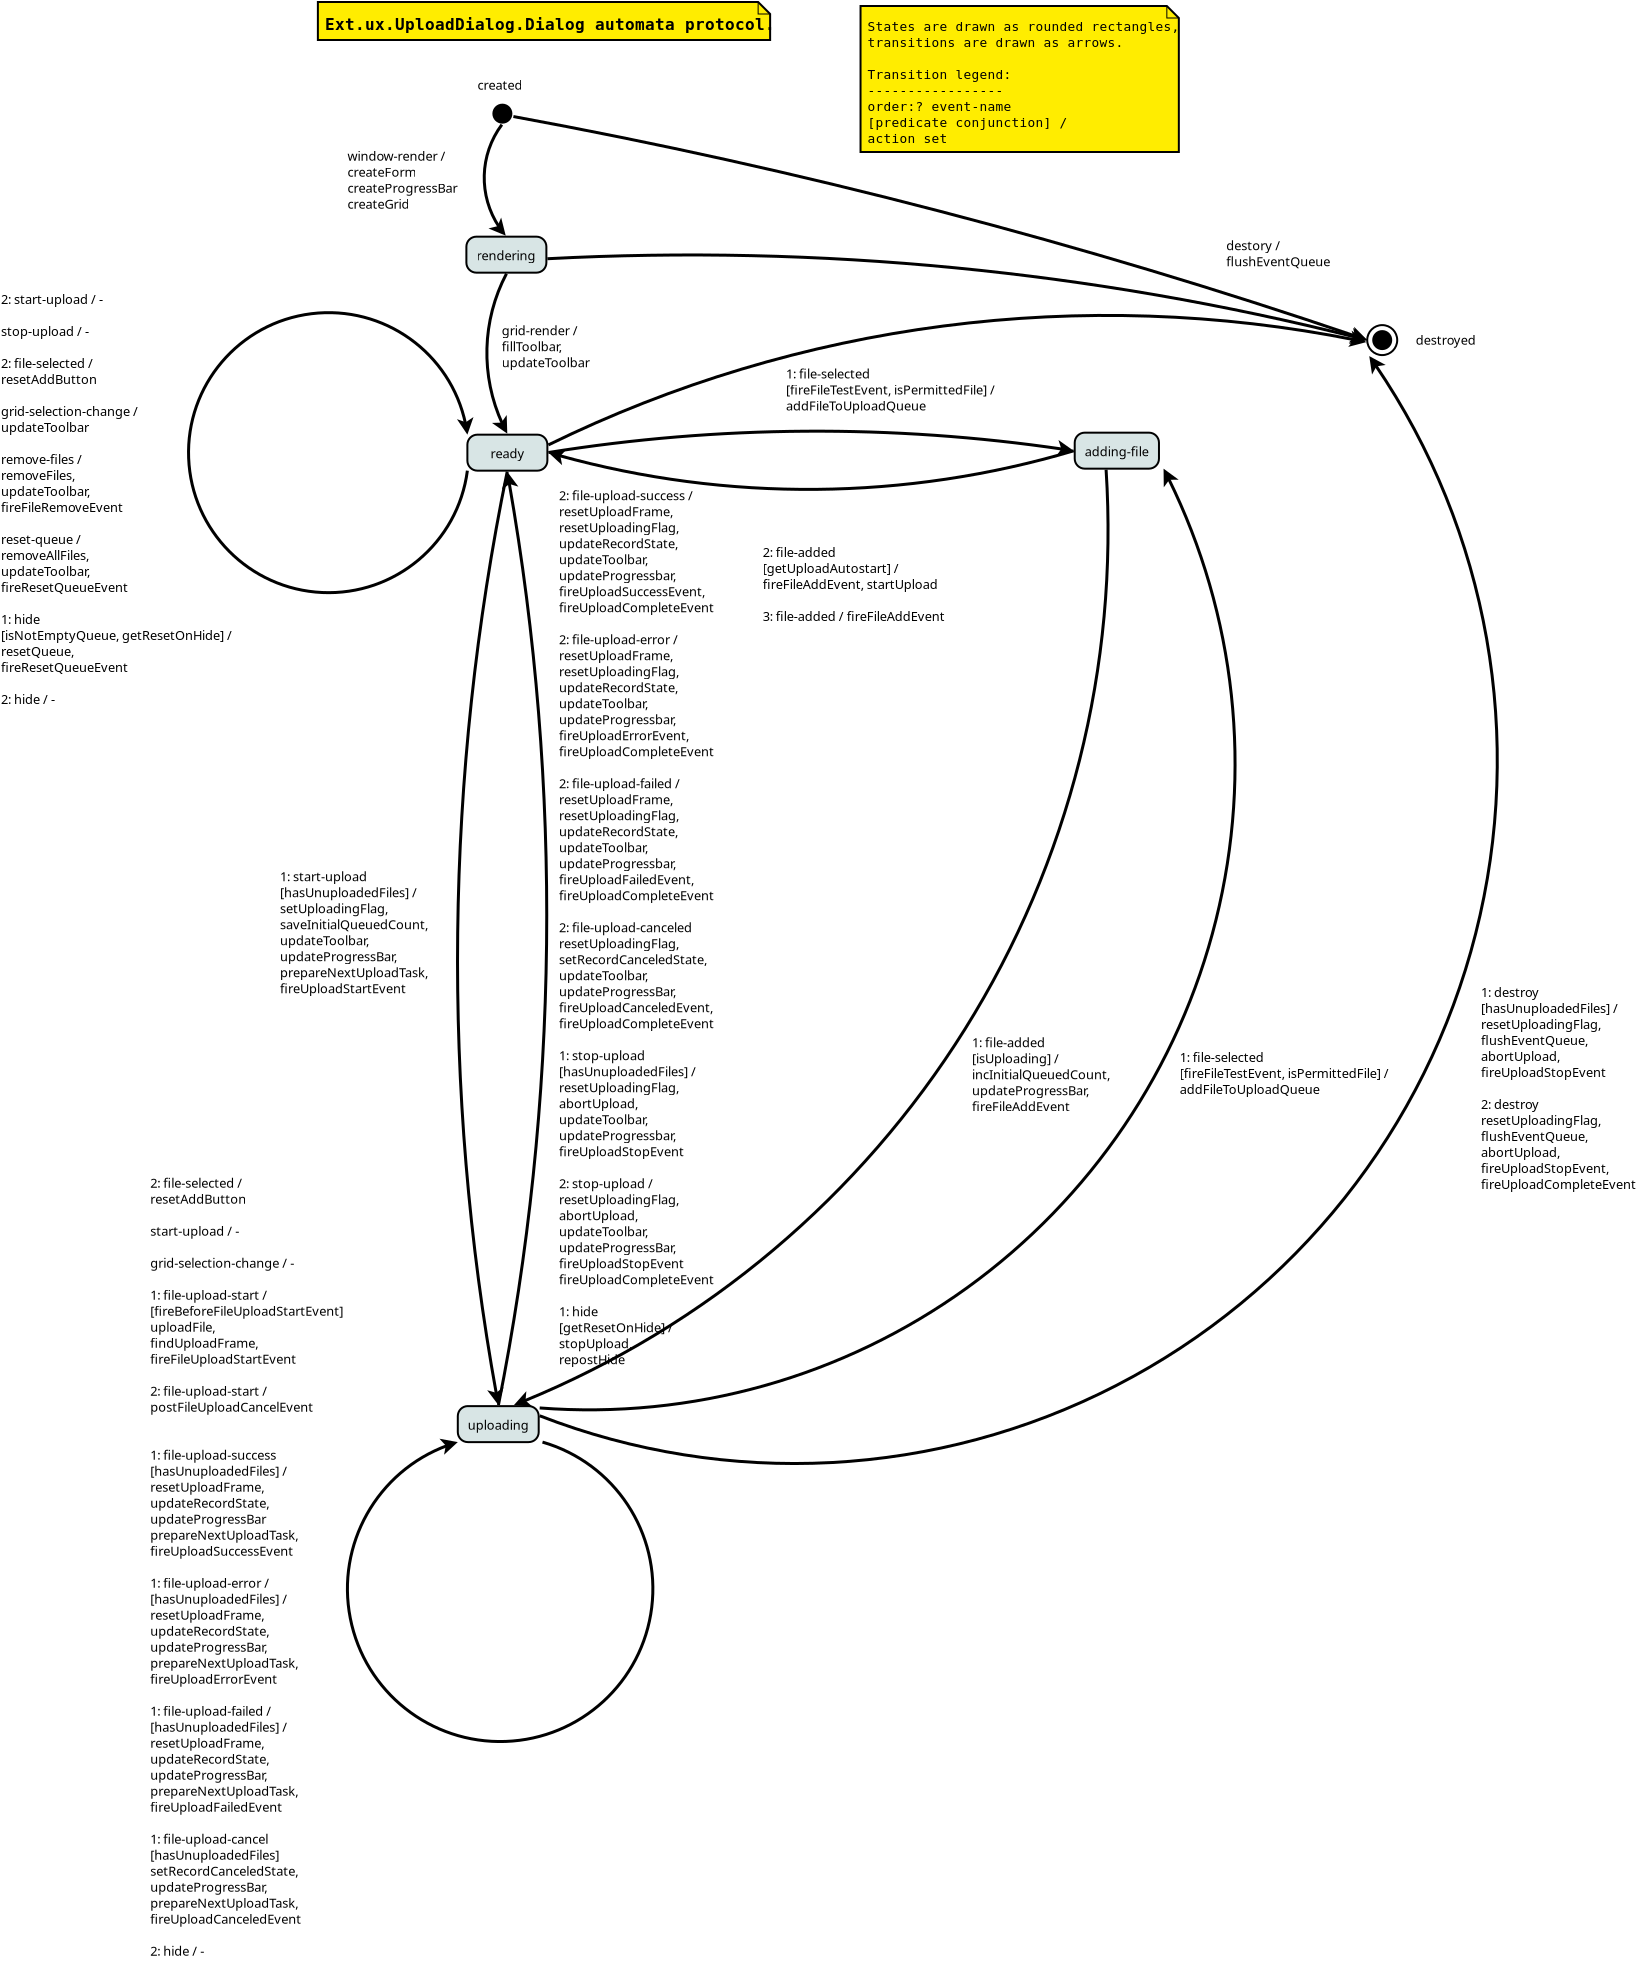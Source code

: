 <?xml version="1.0" encoding="UTF-8"?>
<dia:diagram xmlns:dia="http://www.lysator.liu.se/~alla/dia/">
  <dia:layer name="Фон" visible="true">
    <dia:object type="UML - State" version="0" id="O0">
      <dia:attribute name="obj_pos">
        <dia:point val="23.15,9.75"/>
      </dia:attribute>
      <dia:attribute name="obj_bb">
        <dia:rectangle val="23.15,9.75;27.305,11.55"/>
      </dia:attribute>
      <dia:attribute name="elem_corner">
        <dia:point val="23.15,9.75"/>
      </dia:attribute>
      <dia:attribute name="elem_width">
        <dia:real val="4.155"/>
      </dia:attribute>
      <dia:attribute name="elem_height">
        <dia:real val="1.8"/>
      </dia:attribute>
      <dia:attribute name="line_colour">
        <dia:color val="#000000"/>
      </dia:attribute>
      <dia:attribute name="fill_colour">
        <dia:color val="#d8e5e5"/>
      </dia:attribute>
      <dia:attribute name="text">
        <dia:composite type="text">
          <dia:attribute name="string">
            <dia:string>#rendering#</dia:string>
          </dia:attribute>
          <dia:attribute name="font">
            <dia:font family="sans" style="0" name="Helvetica"/>
          </dia:attribute>
          <dia:attribute name="height">
            <dia:real val="0.8"/>
          </dia:attribute>
          <dia:attribute name="pos">
            <dia:point val="25.227,10.928"/>
          </dia:attribute>
          <dia:attribute name="color">
            <dia:color val="#000000"/>
          </dia:attribute>
          <dia:attribute name="alignment">
            <dia:enum val="1"/>
          </dia:attribute>
        </dia:composite>
      </dia:attribute>
      <dia:attribute name="entry_action">
        <dia:string>##</dia:string>
      </dia:attribute>
      <dia:attribute name="do_action">
        <dia:string>##</dia:string>
      </dia:attribute>
      <dia:attribute name="exit_action">
        <dia:string>##</dia:string>
      </dia:attribute>
    </dia:object>
    <dia:object type="UML - State Term" version="0" id="O1">
      <dia:attribute name="obj_pos">
        <dia:point val="24.45,3.1"/>
      </dia:attribute>
      <dia:attribute name="obj_bb">
        <dia:rectangle val="24.45,3.1;25.45,4.1"/>
      </dia:attribute>
      <dia:attribute name="elem_corner">
        <dia:point val="24.45,3.1"/>
      </dia:attribute>
      <dia:attribute name="elem_width">
        <dia:real val="1"/>
      </dia:attribute>
      <dia:attribute name="elem_height">
        <dia:real val="1"/>
      </dia:attribute>
      <dia:attribute name="is_final">
        <dia:boolean val="false"/>
      </dia:attribute>
    </dia:object>
    <dia:object type="Standard - Text" version="1" id="O2">
      <dia:attribute name="obj_pos">
        <dia:point val="23.7,2.4"/>
      </dia:attribute>
      <dia:attribute name="obj_bb">
        <dia:rectangle val="23.7,1.722;26.192,2.68"/>
      </dia:attribute>
      <dia:attribute name="text">
        <dia:composite type="text">
          <dia:attribute name="string">
            <dia:string>#created#</dia:string>
          </dia:attribute>
          <dia:attribute name="font">
            <dia:font family="sans" style="0" name="Helvetica"/>
          </dia:attribute>
          <dia:attribute name="height">
            <dia:real val="0.8"/>
          </dia:attribute>
          <dia:attribute name="pos">
            <dia:point val="23.7,2.4"/>
          </dia:attribute>
          <dia:attribute name="color">
            <dia:color val="#000000"/>
          </dia:attribute>
          <dia:attribute name="alignment">
            <dia:enum val="0"/>
          </dia:attribute>
        </dia:composite>
      </dia:attribute>
      <dia:attribute name="valign">
        <dia:enum val="3"/>
      </dia:attribute>
    </dia:object>
    <dia:object type="Standard - Arc" version="0" id="O3">
      <dia:attribute name="obj_pos">
        <dia:point val="24.95,3.6"/>
      </dia:attribute>
      <dia:attribute name="obj_bb">
        <dia:rectangle val="24.009,3.522;25.73,10.745"/>
      </dia:attribute>
      <dia:attribute name="conn_endpoints">
        <dia:point val="24.95,3.6"/>
        <dia:point val="25.227,10.65"/>
      </dia:attribute>
      <dia:attribute name="curve_distance">
        <dia:real val="1.0"/>
      </dia:attribute>
      <dia:attribute name="line_width">
        <dia:real val="0.15"/>
      </dia:attribute>
      <dia:attribute name="end_arrow">
        <dia:enum val="22"/>
      </dia:attribute>
      <dia:attribute name="end_arrow_length">
        <dia:real val="0.5"/>
      </dia:attribute>
      <dia:attribute name="end_arrow_width">
        <dia:real val="0.5"/>
      </dia:attribute>
      <dia:connections>
        <dia:connection handle="0" to="O1" connection="8"/>
        <dia:connection handle="1" to="O0" connection="8"/>
      </dia:connections>
    </dia:object>
    <dia:object type="Standard - Text" version="1" id="O4">
      <dia:attribute name="obj_pos">
        <dia:point val="17.2,5.95"/>
      </dia:attribute>
      <dia:attribute name="obj_bb">
        <dia:rectangle val="17.2,5.272;23.433,8.63"/>
      </dia:attribute>
      <dia:attribute name="text">
        <dia:composite type="text">
          <dia:attribute name="string">
            <dia:string>#window-render /
createForm
createProgressBar
createGrid#</dia:string>
          </dia:attribute>
          <dia:attribute name="font">
            <dia:font family="sans" style="0" name="Helvetica"/>
          </dia:attribute>
          <dia:attribute name="height">
            <dia:real val="0.8"/>
          </dia:attribute>
          <dia:attribute name="pos">
            <dia:point val="17.2,5.95"/>
          </dia:attribute>
          <dia:attribute name="color">
            <dia:color val="#000000"/>
          </dia:attribute>
          <dia:attribute name="alignment">
            <dia:enum val="0"/>
          </dia:attribute>
        </dia:composite>
      </dia:attribute>
      <dia:attribute name="valign">
        <dia:enum val="3"/>
      </dia:attribute>
    </dia:object>
    <dia:object type="UML - State" version="0" id="O5">
      <dia:attribute name="obj_pos">
        <dia:point val="23.2,19.65"/>
      </dia:attribute>
      <dia:attribute name="obj_bb">
        <dia:rectangle val="23.2,19.65;27.2,21.45"/>
      </dia:attribute>
      <dia:attribute name="elem_corner">
        <dia:point val="23.2,19.65"/>
      </dia:attribute>
      <dia:attribute name="elem_width">
        <dia:real val="4"/>
      </dia:attribute>
      <dia:attribute name="elem_height">
        <dia:real val="1.8"/>
      </dia:attribute>
      <dia:attribute name="line_colour">
        <dia:color val="#000000"/>
      </dia:attribute>
      <dia:attribute name="fill_colour">
        <dia:color val="#d8e5e5"/>
      </dia:attribute>
      <dia:attribute name="text">
        <dia:composite type="text">
          <dia:attribute name="string">
            <dia:string>#ready#</dia:string>
          </dia:attribute>
          <dia:attribute name="font">
            <dia:font family="sans" style="0" name="Helvetica"/>
          </dia:attribute>
          <dia:attribute name="height">
            <dia:real val="0.8"/>
          </dia:attribute>
          <dia:attribute name="pos">
            <dia:point val="25.2,20.828"/>
          </dia:attribute>
          <dia:attribute name="color">
            <dia:color val="#000000"/>
          </dia:attribute>
          <dia:attribute name="alignment">
            <dia:enum val="1"/>
          </dia:attribute>
        </dia:composite>
      </dia:attribute>
      <dia:attribute name="entry_action">
        <dia:string>##</dia:string>
      </dia:attribute>
      <dia:attribute name="do_action">
        <dia:string>##</dia:string>
      </dia:attribute>
      <dia:attribute name="exit_action">
        <dia:string>##</dia:string>
      </dia:attribute>
    </dia:object>
    <dia:object type="Standard - Arc" version="0" id="O6">
      <dia:attribute name="obj_pos">
        <dia:point val="25.227,10.65"/>
      </dia:attribute>
      <dia:attribute name="obj_bb">
        <dia:rectangle val="24.139,10.575;25.7,20.626"/>
      </dia:attribute>
      <dia:attribute name="conn_endpoints">
        <dia:point val="25.227,10.65"/>
        <dia:point val="25.2,20.55"/>
      </dia:attribute>
      <dia:attribute name="curve_distance">
        <dia:real val="1"/>
      </dia:attribute>
      <dia:attribute name="line_width">
        <dia:real val="0.15"/>
      </dia:attribute>
      <dia:attribute name="end_arrow">
        <dia:enum val="22"/>
      </dia:attribute>
      <dia:attribute name="end_arrow_length">
        <dia:real val="0.5"/>
      </dia:attribute>
      <dia:attribute name="end_arrow_width">
        <dia:real val="0.5"/>
      </dia:attribute>
      <dia:connections>
        <dia:connection handle="0" to="O0" connection="8"/>
        <dia:connection handle="1" to="O5" connection="8"/>
      </dia:connections>
    </dia:object>
    <dia:object type="Standard - Text" version="1" id="O7">
      <dia:attribute name="obj_pos">
        <dia:point val="24.917,14.683"/>
      </dia:attribute>
      <dia:attribute name="obj_bb">
        <dia:rectangle val="24.917,14.006;29.732,16.563"/>
      </dia:attribute>
      <dia:attribute name="text">
        <dia:composite type="text">
          <dia:attribute name="string">
            <dia:string>#grid-render /
fillToolbar,
updateToolbar#</dia:string>
          </dia:attribute>
          <dia:attribute name="font">
            <dia:font family="sans" style="0" name="Helvetica"/>
          </dia:attribute>
          <dia:attribute name="height">
            <dia:real val="0.8"/>
          </dia:attribute>
          <dia:attribute name="pos">
            <dia:point val="24.917,14.683"/>
          </dia:attribute>
          <dia:attribute name="color">
            <dia:color val="#000000"/>
          </dia:attribute>
          <dia:attribute name="alignment">
            <dia:enum val="0"/>
          </dia:attribute>
        </dia:composite>
      </dia:attribute>
      <dia:attribute name="valign">
        <dia:enum val="3"/>
      </dia:attribute>
    </dia:object>
    <dia:object type="Standard - Text" version="1" id="O8">
      <dia:attribute name="obj_pos">
        <dia:point val="39.137,16.843"/>
      </dia:attribute>
      <dia:attribute name="obj_bb">
        <dia:rectangle val="39.137,16.166;50.924,18.723"/>
      </dia:attribute>
      <dia:attribute name="text">
        <dia:composite type="text">
          <dia:attribute name="string">
            <dia:string>#1: file-selected
[fireFileTestEvent, isPermittedFile] /
addFileToUploadQueue#</dia:string>
          </dia:attribute>
          <dia:attribute name="font">
            <dia:font family="sans" style="0" name="Helvetica"/>
          </dia:attribute>
          <dia:attribute name="height">
            <dia:real val="0.8"/>
          </dia:attribute>
          <dia:attribute name="pos">
            <dia:point val="39.137,16.843"/>
          </dia:attribute>
          <dia:attribute name="color">
            <dia:color val="#000000"/>
          </dia:attribute>
          <dia:attribute name="alignment">
            <dia:enum val="0"/>
          </dia:attribute>
        </dia:composite>
      </dia:attribute>
      <dia:attribute name="valign">
        <dia:enum val="3"/>
      </dia:attribute>
    </dia:object>
    <dia:object type="UML - State" version="0" id="O9">
      <dia:attribute name="obj_pos">
        <dia:point val="53.567,19.55"/>
      </dia:attribute>
      <dia:attribute name="obj_bb">
        <dia:rectangle val="53.567,19.55;58.009,21.35"/>
      </dia:attribute>
      <dia:attribute name="elem_corner">
        <dia:point val="53.567,19.55"/>
      </dia:attribute>
      <dia:attribute name="elem_width">
        <dia:real val="4.442"/>
      </dia:attribute>
      <dia:attribute name="elem_height">
        <dia:real val="1.8"/>
      </dia:attribute>
      <dia:attribute name="line_colour">
        <dia:color val="#000000"/>
      </dia:attribute>
      <dia:attribute name="fill_colour">
        <dia:color val="#d8e5e5"/>
      </dia:attribute>
      <dia:attribute name="text">
        <dia:composite type="text">
          <dia:attribute name="string">
            <dia:string>#adding-file#</dia:string>
          </dia:attribute>
          <dia:attribute name="font">
            <dia:font family="sans" style="0" name="Helvetica"/>
          </dia:attribute>
          <dia:attribute name="height">
            <dia:real val="0.8"/>
          </dia:attribute>
          <dia:attribute name="pos">
            <dia:point val="55.788,20.727"/>
          </dia:attribute>
          <dia:attribute name="color">
            <dia:color val="#000000"/>
          </dia:attribute>
          <dia:attribute name="alignment">
            <dia:enum val="1"/>
          </dia:attribute>
        </dia:composite>
      </dia:attribute>
      <dia:attribute name="entry_action">
        <dia:string>##</dia:string>
      </dia:attribute>
      <dia:attribute name="do_action">
        <dia:string>##</dia:string>
      </dia:attribute>
      <dia:attribute name="exit_action">
        <dia:string>##</dia:string>
      </dia:attribute>
    </dia:object>
    <dia:object type="Standard - Arc" version="0" id="O10">
      <dia:attribute name="obj_pos">
        <dia:point val="25.2,20.55"/>
      </dia:attribute>
      <dia:attribute name="obj_bb">
        <dia:rectangle val="25.125,19.4;55.865,20.95"/>
      </dia:attribute>
      <dia:attribute name="conn_endpoints">
        <dia:point val="25.2,20.55"/>
        <dia:point val="55.788,20.45"/>
      </dia:attribute>
      <dia:attribute name="curve_distance">
        <dia:real val="-1.024"/>
      </dia:attribute>
      <dia:attribute name="line_width">
        <dia:real val="0.15"/>
      </dia:attribute>
      <dia:attribute name="end_arrow">
        <dia:enum val="22"/>
      </dia:attribute>
      <dia:attribute name="end_arrow_length">
        <dia:real val="0.5"/>
      </dia:attribute>
      <dia:attribute name="end_arrow_width">
        <dia:real val="0.5"/>
      </dia:attribute>
      <dia:connections>
        <dia:connection handle="0" to="O5" connection="8"/>
        <dia:connection handle="1" to="O9" connection="8"/>
      </dia:connections>
    </dia:object>
    <dia:object type="Standard - Arc" version="0" id="O11">
      <dia:attribute name="obj_pos">
        <dia:point val="55.788,20.45"/>
      </dia:attribute>
      <dia:attribute name="obj_bb">
        <dia:rectangle val="25.123,20.05;55.863,22.462"/>
      </dia:attribute>
      <dia:attribute name="conn_endpoints">
        <dia:point val="55.788,20.45"/>
        <dia:point val="25.2,20.55"/>
      </dia:attribute>
      <dia:attribute name="curve_distance">
        <dia:real val="-1.887"/>
      </dia:attribute>
      <dia:attribute name="line_width">
        <dia:real val="0.15"/>
      </dia:attribute>
      <dia:attribute name="end_arrow">
        <dia:enum val="22"/>
      </dia:attribute>
      <dia:attribute name="end_arrow_length">
        <dia:real val="0.5"/>
      </dia:attribute>
      <dia:attribute name="end_arrow_width">
        <dia:real val="0.5"/>
      </dia:attribute>
      <dia:connections>
        <dia:connection handle="0" to="O9" connection="8"/>
        <dia:connection handle="1" to="O5" connection="8"/>
      </dia:connections>
    </dia:object>
    <dia:object type="Standard - Text" version="1" id="O12">
      <dia:attribute name="obj_pos">
        <dia:point val="37.968,25.764"/>
      </dia:attribute>
      <dia:attribute name="obj_bb">
        <dia:rectangle val="37.968,25.142;48.175,29.348"/>
      </dia:attribute>
      <dia:attribute name="text">
        <dia:composite type="text">
          <dia:attribute name="string">
            <dia:string>#2: file-added
[getUploadAutostart] / 
fireFileAddEvent, startUpload

3: file-added / fireFileAddEvent#</dia:string>
          </dia:attribute>
          <dia:attribute name="font">
            <dia:font family="sans" style="0" name="Helvetica"/>
          </dia:attribute>
          <dia:attribute name="height">
            <dia:real val="0.8"/>
          </dia:attribute>
          <dia:attribute name="pos">
            <dia:point val="37.968,25.764"/>
          </dia:attribute>
          <dia:attribute name="color">
            <dia:color val="#000000"/>
          </dia:attribute>
          <dia:attribute name="alignment">
            <dia:enum val="0"/>
          </dia:attribute>
        </dia:composite>
      </dia:attribute>
      <dia:attribute name="valign">
        <dia:enum val="3"/>
      </dia:attribute>
    </dia:object>
    <dia:object type="UML - State" version="0" id="O13">
      <dia:attribute name="obj_pos">
        <dia:point val="22.721,68.222"/>
      </dia:attribute>
      <dia:attribute name="obj_bb">
        <dia:rectangle val="22.721,68.222;26.956,70.022"/>
      </dia:attribute>
      <dia:attribute name="elem_corner">
        <dia:point val="22.721,68.222"/>
      </dia:attribute>
      <dia:attribute name="elem_width">
        <dia:real val="4.235"/>
      </dia:attribute>
      <dia:attribute name="elem_height">
        <dia:real val="1.8"/>
      </dia:attribute>
      <dia:attribute name="line_colour">
        <dia:color val="#000000"/>
      </dia:attribute>
      <dia:attribute name="fill_colour">
        <dia:color val="#d8e5e5"/>
      </dia:attribute>
      <dia:attribute name="text">
        <dia:composite type="text">
          <dia:attribute name="string">
            <dia:string>#uploading#</dia:string>
          </dia:attribute>
          <dia:attribute name="font">
            <dia:font family="sans" style="0" name="Helvetica"/>
          </dia:attribute>
          <dia:attribute name="height">
            <dia:real val="0.8"/>
          </dia:attribute>
          <dia:attribute name="pos">
            <dia:point val="24.839,69.399"/>
          </dia:attribute>
          <dia:attribute name="color">
            <dia:color val="#000000"/>
          </dia:attribute>
          <dia:attribute name="alignment">
            <dia:enum val="1"/>
          </dia:attribute>
        </dia:composite>
      </dia:attribute>
      <dia:attribute name="entry_action">
        <dia:string>##</dia:string>
      </dia:attribute>
      <dia:attribute name="do_action">
        <dia:string>##</dia:string>
      </dia:attribute>
      <dia:attribute name="exit_action">
        <dia:string>##</dia:string>
      </dia:attribute>
    </dia:object>
    <dia:object type="Standard - Arc" version="0" id="O14">
      <dia:attribute name="obj_pos">
        <dia:point val="55.788,20.45"/>
      </dia:attribute>
      <dia:attribute name="obj_bb">
        <dia:rectangle val="24.377,20.346;55.914,69.453"/>
      </dia:attribute>
      <dia:attribute name="conn_endpoints">
        <dia:point val="55.788,20.45"/>
        <dia:point val="24.839,69.121"/>
      </dia:attribute>
      <dia:attribute name="curve_distance">
        <dia:real val="-9.104"/>
      </dia:attribute>
      <dia:attribute name="line_width">
        <dia:real val="0.15"/>
      </dia:attribute>
      <dia:attribute name="end_arrow">
        <dia:enum val="22"/>
      </dia:attribute>
      <dia:attribute name="end_arrow_length">
        <dia:real val="0.5"/>
      </dia:attribute>
      <dia:attribute name="end_arrow_width">
        <dia:real val="0.5"/>
      </dia:attribute>
      <dia:connections>
        <dia:connection handle="0" to="O9" connection="8"/>
        <dia:connection handle="1" to="O13" connection="8"/>
      </dia:connections>
    </dia:object>
    <dia:object type="Standard - Text" version="1" id="O15">
      <dia:attribute name="obj_pos">
        <dia:point val="48.432,50.285"/>
      </dia:attribute>
      <dia:attribute name="obj_bb">
        <dia:rectangle val="48.432,49.607;55.984,53.764"/>
      </dia:attribute>
      <dia:attribute name="text">
        <dia:composite type="text">
          <dia:attribute name="string">
            <dia:string>#1: file-added
[isUploading] / 
incInitialQueuedCount,
updateProgressBar,
fireFileAddEvent#</dia:string>
          </dia:attribute>
          <dia:attribute name="font">
            <dia:font family="sans" style="0" name="Helvetica"/>
          </dia:attribute>
          <dia:attribute name="height">
            <dia:real val="0.8"/>
          </dia:attribute>
          <dia:attribute name="pos">
            <dia:point val="48.432,50.285"/>
          </dia:attribute>
          <dia:attribute name="color">
            <dia:color val="#000000"/>
          </dia:attribute>
          <dia:attribute name="alignment">
            <dia:enum val="0"/>
          </dia:attribute>
        </dia:composite>
      </dia:attribute>
      <dia:attribute name="valign">
        <dia:enum val="3"/>
      </dia:attribute>
    </dia:object>
    <dia:object type="Standard - Arc" version="0" id="O16">
      <dia:attribute name="obj_pos">
        <dia:point val="25.2,20.55"/>
      </dia:attribute>
      <dia:attribute name="obj_bb">
        <dia:rectangle val="22.682,20.474;25.34,69.2"/>
      </dia:attribute>
      <dia:attribute name="conn_endpoints">
        <dia:point val="25.2,20.55"/>
        <dia:point val="24.839,69.121"/>
      </dia:attribute>
      <dia:attribute name="curve_distance">
        <dia:real val="2.259"/>
      </dia:attribute>
      <dia:attribute name="line_width">
        <dia:real val="0.15"/>
      </dia:attribute>
      <dia:attribute name="end_arrow">
        <dia:enum val="22"/>
      </dia:attribute>
      <dia:attribute name="end_arrow_length">
        <dia:real val="0.5"/>
      </dia:attribute>
      <dia:attribute name="end_arrow_width">
        <dia:real val="0.5"/>
      </dia:attribute>
      <dia:connections>
        <dia:connection handle="0" to="O5" connection="8"/>
        <dia:connection handle="1" to="O13" connection="8"/>
      </dia:connections>
    </dia:object>
    <dia:object type="Standard - Text" version="1" id="O17">
      <dia:attribute name="obj_pos">
        <dia:point val="13.833,41.974"/>
      </dia:attribute>
      <dia:attribute name="obj_bb">
        <dia:rectangle val="13.833,41.297;22.141,47.854"/>
      </dia:attribute>
      <dia:attribute name="text">
        <dia:composite type="text">
          <dia:attribute name="string">
            <dia:string>#1: start-upload 
[hasUnuploadedFiles] /
setUploadingFlag,
saveInitialQueuedCount,
updateToolbar,
updateProgressBar,
prepareNextUploadTask,
fireUploadStartEvent#</dia:string>
          </dia:attribute>
          <dia:attribute name="font">
            <dia:font family="sans" style="0" name="Helvetica"/>
          </dia:attribute>
          <dia:attribute name="height">
            <dia:real val="0.8"/>
          </dia:attribute>
          <dia:attribute name="pos">
            <dia:point val="13.833,41.974"/>
          </dia:attribute>
          <dia:attribute name="color">
            <dia:color val="#000000"/>
          </dia:attribute>
          <dia:attribute name="alignment">
            <dia:enum val="0"/>
          </dia:attribute>
        </dia:composite>
      </dia:attribute>
      <dia:attribute name="valign">
        <dia:enum val="3"/>
      </dia:attribute>
    </dia:object>
    <dia:object type="UML - Note" version="0" id="O18">
      <dia:attribute name="obj_pos">
        <dia:point val="42.858,-1.783"/>
      </dia:attribute>
      <dia:attribute name="obj_bb">
        <dia:rectangle val="42.808,-1.833;61.261,5.567"/>
      </dia:attribute>
      <dia:attribute name="elem_corner">
        <dia:point val="42.858,-1.783"/>
      </dia:attribute>
      <dia:attribute name="elem_width">
        <dia:real val="18.353"/>
      </dia:attribute>
      <dia:attribute name="elem_height">
        <dia:real val="7.3"/>
      </dia:attribute>
      <dia:attribute name="line_colour">
        <dia:color val="#000000"/>
      </dia:attribute>
      <dia:attribute name="fill_colour">
        <dia:color val="#ffed00"/>
      </dia:attribute>
      <dia:attribute name="text">
        <dia:composite type="text">
          <dia:attribute name="string">
            <dia:string>#States are drawn as rounded rectangles,
transitions are drawn as arrows.

Transition legend:
-----------------
order:? event-name
[predicate conjunction] /
action set#</dia:string>
          </dia:attribute>
          <dia:attribute name="font">
            <dia:font family="monospace" style="0" name="Courier"/>
          </dia:attribute>
          <dia:attribute name="height">
            <dia:real val="0.8"/>
          </dia:attribute>
          <dia:attribute name="pos">
            <dia:point val="43.208,-0.539"/>
          </dia:attribute>
          <dia:attribute name="color">
            <dia:color val="#000000"/>
          </dia:attribute>
          <dia:attribute name="alignment">
            <dia:enum val="0"/>
          </dia:attribute>
        </dia:composite>
      </dia:attribute>
    </dia:object>
    <dia:object type="UML - Note" version="0" id="O19">
      <dia:attribute name="obj_pos">
        <dia:point val="15.725,-1.983"/>
      </dia:attribute>
      <dia:attribute name="obj_bb">
        <dia:rectangle val="15.675,-2.033;41.875,-0.033"/>
      </dia:attribute>
      <dia:attribute name="elem_corner">
        <dia:point val="15.725,-1.983"/>
      </dia:attribute>
      <dia:attribute name="elem_width">
        <dia:real val="26.1"/>
      </dia:attribute>
      <dia:attribute name="elem_height">
        <dia:real val="1.9"/>
      </dia:attribute>
      <dia:attribute name="line_colour">
        <dia:color val="#000000"/>
      </dia:attribute>
      <dia:attribute name="fill_colour">
        <dia:color val="#ffed00"/>
      </dia:attribute>
      <dia:attribute name="text">
        <dia:composite type="text">
          <dia:attribute name="string">
            <dia:string>#Ext.ux.UploadDialog.Dialog automata protocol.#</dia:string>
          </dia:attribute>
          <dia:attribute name="font">
            <dia:font family="monospace" style="80" name="Courier-Bold"/>
          </dia:attribute>
          <dia:attribute name="height">
            <dia:real val="1"/>
          </dia:attribute>
          <dia:attribute name="pos">
            <dia:point val="16.075,-0.556"/>
          </dia:attribute>
          <dia:attribute name="color">
            <dia:color val="#000000"/>
          </dia:attribute>
          <dia:attribute name="alignment">
            <dia:enum val="0"/>
          </dia:attribute>
        </dia:composite>
      </dia:attribute>
    </dia:object>
    <dia:object type="Standard - Text" version="1" id="O20">
      <dia:attribute name="obj_pos">
        <dia:point val="32.661,35.367"/>
      </dia:attribute>
      <dia:attribute name="obj_bb">
        <dia:rectangle val="32.661,34.967;32.661,36.167"/>
      </dia:attribute>
      <dia:attribute name="text">
        <dia:composite type="text">
          <dia:attribute name="string">
            <dia:string>##</dia:string>
          </dia:attribute>
          <dia:attribute name="font">
            <dia:font family="sans" style="0" name="Helvetica"/>
          </dia:attribute>
          <dia:attribute name="height">
            <dia:real val="0.8"/>
          </dia:attribute>
          <dia:attribute name="pos">
            <dia:point val="32.661,35.367"/>
          </dia:attribute>
          <dia:attribute name="color">
            <dia:color val="#000000"/>
          </dia:attribute>
          <dia:attribute name="alignment">
            <dia:enum val="0"/>
          </dia:attribute>
        </dia:composite>
      </dia:attribute>
      <dia:attribute name="valign">
        <dia:enum val="3"/>
      </dia:attribute>
    </dia:object>
    <dia:object type="Standard - Arc" version="0" id="O21">
      <dia:attribute name="obj_pos">
        <dia:point val="23.2,21.45"/>
      </dia:attribute>
      <dia:attribute name="obj_bb">
        <dia:rectangle val="9.183,13.475;23.7,27.625"/>
      </dia:attribute>
      <dia:attribute name="conn_endpoints">
        <dia:point val="23.2,21.45"/>
        <dia:point val="23.2,19.65"/>
      </dia:attribute>
      <dia:attribute name="curve_distance">
        <dia:real val="-13.942"/>
      </dia:attribute>
      <dia:attribute name="line_width">
        <dia:real val="0.15"/>
      </dia:attribute>
      <dia:attribute name="end_arrow">
        <dia:enum val="22"/>
      </dia:attribute>
      <dia:attribute name="end_arrow_length">
        <dia:real val="0.5"/>
      </dia:attribute>
      <dia:attribute name="end_arrow_width">
        <dia:real val="0.5"/>
      </dia:attribute>
      <dia:connections>
        <dia:connection handle="0" to="O5" connection="5"/>
        <dia:connection handle="1" to="O5" connection="0"/>
      </dia:connections>
    </dia:object>
    <dia:object type="Standard - Text" version="1" id="O22">
      <dia:attribute name="obj_pos">
        <dia:point val="-0.119,13.115"/>
      </dia:attribute>
      <dia:attribute name="obj_bb">
        <dia:rectangle val="-0.119,12.513;12.711,33.535"/>
      </dia:attribute>
      <dia:attribute name="text">
        <dia:composite type="text">
          <dia:attribute name="string">
            <dia:string>#2: start-upload / -

stop-upload / -

2: file-selected / 
resetAddButton

grid-selection-change /
updateToolbar

remove-files /
removeFiles,
updateToolbar,
fireFileRemoveEvent

reset-queue /
removeAllFiles,
updateToolbar,
fireResetQueueEvent

1: hide
[isNotEmptyQueue, getResetOnHide] /
resetQueue,
fireResetQueueEvent

2: hide / -#</dia:string>
          </dia:attribute>
          <dia:attribute name="font">
            <dia:font family="sans" style="0" name="Helvetica"/>
          </dia:attribute>
          <dia:attribute name="height">
            <dia:real val="0.8"/>
          </dia:attribute>
          <dia:attribute name="pos">
            <dia:point val="-0.119,13.115"/>
          </dia:attribute>
          <dia:attribute name="color">
            <dia:color val="#000000"/>
          </dia:attribute>
          <dia:attribute name="alignment">
            <dia:enum val="0"/>
          </dia:attribute>
        </dia:composite>
      </dia:attribute>
      <dia:attribute name="valign">
        <dia:enum val="3"/>
      </dia:attribute>
    </dia:object>
    <dia:object type="Standard - Arc" version="0" id="O23">
      <dia:attribute name="obj_pos">
        <dia:point val="24.839,69.121"/>
      </dia:attribute>
      <dia:attribute name="obj_bb">
        <dia:rectangle val="24.7,20.471;27.289,69.197"/>
      </dia:attribute>
      <dia:attribute name="conn_endpoints">
        <dia:point val="24.839,69.121"/>
        <dia:point val="25.2,20.55"/>
      </dia:attribute>
      <dia:attribute name="curve_distance">
        <dia:real val="2.191"/>
      </dia:attribute>
      <dia:attribute name="line_width">
        <dia:real val="0.15"/>
      </dia:attribute>
      <dia:attribute name="end_arrow">
        <dia:enum val="22"/>
      </dia:attribute>
      <dia:attribute name="end_arrow_length">
        <dia:real val="0.5"/>
      </dia:attribute>
      <dia:attribute name="end_arrow_width">
        <dia:real val="0.5"/>
      </dia:attribute>
      <dia:connections>
        <dia:connection handle="0" to="O13" connection="8"/>
        <dia:connection handle="1" to="O5" connection="8"/>
      </dia:connections>
    </dia:object>
    <dia:object type="Standard - Text" version="1" id="O24">
      <dia:attribute name="obj_pos">
        <dia:point val="27.776,22.935"/>
      </dia:attribute>
      <dia:attribute name="obj_bb">
        <dia:rectangle val="27.776,22.267;36.472,66.513"/>
      </dia:attribute>
      <dia:attribute name="text">
        <dia:composite type="text">
          <dia:attribute name="string">
            <dia:string>#2: file-upload-success /
resetUploadFrame,
resetUploadingFlag,
updateRecordState,
updateToolbar,
updateProgressbar,
fireUploadSuccessEvent,
fireUploadCompleteEvent

2: file-upload-error /
resetUploadFrame,
resetUploadingFlag,
updateRecordState,
updateToolbar,
updateProgressbar,
fireUploadErrorEvent,
fireUploadCompleteEvent

2: file-upload-failed /
resetUploadFrame,
resetUploadingFlag,
updateRecordState,
updateToolbar,
updateProgressbar,
fireUploadFailedEvent,
fireUploadCompleteEvent

2: file-upload-canceled
resetUploadingFlag,
setRecordCanceledState,
updateToolbar,
updateProgressBar,
fireUploadCanceledEvent,
fireUploadCompleteEvent

1: stop-upload  
[hasUnuploadedFiles] /
resetUploadingFlag,
abortUpload,
updateToolbar,
updateProgressbar,
fireUploadStopEvent

2: stop-upload /
resetUploadingFlag,
abortUpload,
updateToolbar,
updateProgressBar,
fireUploadStopEvent
fireUploadCompleteEvent

1: hide
[getResetOnHide] /
stopUpload,
repostHide#</dia:string>
          </dia:attribute>
          <dia:attribute name="font">
            <dia:font family="sans" style="0" name="Helvetica"/>
          </dia:attribute>
          <dia:attribute name="height">
            <dia:real val="0.8"/>
          </dia:attribute>
          <dia:attribute name="pos">
            <dia:point val="27.776,22.935"/>
          </dia:attribute>
          <dia:attribute name="color">
            <dia:color val="#000000"/>
          </dia:attribute>
          <dia:attribute name="alignment">
            <dia:enum val="0"/>
          </dia:attribute>
        </dia:composite>
      </dia:attribute>
      <dia:attribute name="valign">
        <dia:enum val="3"/>
      </dia:attribute>
    </dia:object>
    <dia:object type="Standard - Arc" version="0" id="O25">
      <dia:attribute name="obj_pos">
        <dia:point val="24.839,69.121"/>
      </dia:attribute>
      <dia:attribute name="obj_bb">
        <dia:rectangle val="24.735,21.003;61.531,69.371"/>
      </dia:attribute>
      <dia:attribute name="conn_endpoints">
        <dia:point val="24.839,69.121"/>
        <dia:point val="58.009,21.35"/>
      </dia:attribute>
      <dia:attribute name="curve_distance">
        <dia:real val="17.165"/>
      </dia:attribute>
      <dia:attribute name="line_width">
        <dia:real val="0.15"/>
      </dia:attribute>
      <dia:attribute name="end_arrow">
        <dia:enum val="22"/>
      </dia:attribute>
      <dia:attribute name="end_arrow_length">
        <dia:real val="0.5"/>
      </dia:attribute>
      <dia:attribute name="end_arrow_width">
        <dia:real val="0.5"/>
      </dia:attribute>
      <dia:connections>
        <dia:connection handle="0" to="O13" connection="8"/>
        <dia:connection handle="1" to="O9" connection="7"/>
      </dia:connections>
    </dia:object>
    <dia:object type="Standard - Text" version="1" id="O26">
      <dia:attribute name="obj_pos">
        <dia:point val="58.823,51.018"/>
      </dia:attribute>
      <dia:attribute name="obj_bb">
        <dia:rectangle val="58.823,50.341;70.611,52.898"/>
      </dia:attribute>
      <dia:attribute name="text">
        <dia:composite type="text">
          <dia:attribute name="string">
            <dia:string>#1: file-selected
[fireFileTestEvent, isPermittedFile] /
addFileToUploadQueue#</dia:string>
          </dia:attribute>
          <dia:attribute name="font">
            <dia:font family="sans" style="0" name="Helvetica"/>
          </dia:attribute>
          <dia:attribute name="height">
            <dia:real val="0.8"/>
          </dia:attribute>
          <dia:attribute name="pos">
            <dia:point val="58.823,51.018"/>
          </dia:attribute>
          <dia:attribute name="color">
            <dia:color val="#000000"/>
          </dia:attribute>
          <dia:attribute name="alignment">
            <dia:enum val="0"/>
          </dia:attribute>
        </dia:composite>
      </dia:attribute>
      <dia:attribute name="valign">
        <dia:enum val="3"/>
      </dia:attribute>
    </dia:object>
    <dia:object type="Standard - Arc" version="0" id="O27">
      <dia:attribute name="obj_pos">
        <dia:point val="26.956,70.022"/>
      </dia:attribute>
      <dia:attribute name="obj_bb">
        <dia:rectangle val="17.128,69.522;32.55,85.069"/>
      </dia:attribute>
      <dia:attribute name="conn_endpoints">
        <dia:point val="26.956,70.022"/>
        <dia:point val="22.721,70.022"/>
      </dia:attribute>
      <dia:attribute name="curve_distance">
        <dia:real val="-14.972"/>
      </dia:attribute>
      <dia:attribute name="line_width">
        <dia:real val="0.15"/>
      </dia:attribute>
      <dia:attribute name="end_arrow">
        <dia:enum val="22"/>
      </dia:attribute>
      <dia:attribute name="end_arrow_length">
        <dia:real val="0.5"/>
      </dia:attribute>
      <dia:attribute name="end_arrow_width">
        <dia:real val="0.5"/>
      </dia:attribute>
      <dia:connections>
        <dia:connection handle="0" to="O13" connection="7"/>
        <dia:connection handle="1" to="O13" connection="5"/>
      </dia:connections>
    </dia:object>
    <dia:object type="Standard - Text" version="1" id="O28">
      <dia:attribute name="obj_pos">
        <dia:point val="7.342,57.305"/>
      </dia:attribute>
      <dia:attribute name="obj_bb">
        <dia:rectangle val="7.342,56.668;18.071,96.941"/>
      </dia:attribute>
      <dia:attribute name="text">
        <dia:composite type="text">
          <dia:attribute name="string">
            <dia:string>#2: file-selected /
resetAddButton

start-upload / -

grid-selection-change / -

1: file-upload-start /
[fireBeforeFileUploadStartEvent]
uploadFile,
findUploadFrame,
fireFileUploadStartEvent

2: file-upload-start /
postFileUploadCancelEvent


1: file-upload-success
[hasUnuploadedFiles] /
resetUploadFrame,
updateRecordState,
updateProgressBar
prepareNextUploadTask,
fireUploadSuccessEvent

1: file-upload-error /
[hasUnuploadedFiles] /
resetUploadFrame,
updateRecordState,
updateProgressBar,
prepareNextUploadTask,
fireUploadErrorEvent

1: file-upload-failed /
[hasUnuploadedFiles] /
resetUploadFrame,
updateRecordState,
updateProgressBar,
prepareNextUploadTask,
fireUploadFailedEvent

1: file-upload-cancel
[hasUnuploadedFiles]
setRecordCanceledState,
updateProgressBar,
prepareNextUploadTask,
fireUploadCanceledEvent

2: hide / -
#</dia:string>
          </dia:attribute>
          <dia:attribute name="font">
            <dia:font family="sans" style="0" name="Helvetica"/>
          </dia:attribute>
          <dia:attribute name="height">
            <dia:real val="0.8"/>
          </dia:attribute>
          <dia:attribute name="pos">
            <dia:point val="7.342,57.305"/>
          </dia:attribute>
          <dia:attribute name="color">
            <dia:color val="#000000"/>
          </dia:attribute>
          <dia:attribute name="alignment">
            <dia:enum val="0"/>
          </dia:attribute>
        </dia:composite>
      </dia:attribute>
      <dia:attribute name="valign">
        <dia:enum val="3"/>
      </dia:attribute>
    </dia:object>
    <dia:object type="UML - State Term" version="0" id="O29">
      <dia:attribute name="obj_pos">
        <dia:point val="68.192,14.172"/>
      </dia:attribute>
      <dia:attribute name="obj_bb">
        <dia:rectangle val="68.192,14.172;69.692,15.672"/>
      </dia:attribute>
      <dia:attribute name="elem_corner">
        <dia:point val="68.192,14.172"/>
      </dia:attribute>
      <dia:attribute name="elem_width">
        <dia:real val="1.5"/>
      </dia:attribute>
      <dia:attribute name="elem_height">
        <dia:real val="1.5"/>
      </dia:attribute>
      <dia:attribute name="is_final">
        <dia:boolean val="true"/>
      </dia:attribute>
    </dia:object>
    <dia:object type="Standard - Arc" version="0" id="O30">
      <dia:attribute name="obj_pos">
        <dia:point val="25.2,20.55"/>
      </dia:attribute>
      <dia:attribute name="obj_bb">
        <dia:rectangle val="25.116,13.61;69.08,20.634"/>
      </dia:attribute>
      <dia:attribute name="conn_endpoints">
        <dia:point val="25.2,20.55"/>
        <dia:point val="68.942,14.922"/>
      </dia:attribute>
      <dia:attribute name="curve_distance">
        <dia:real val="-3.498"/>
      </dia:attribute>
      <dia:attribute name="line_width">
        <dia:real val="0.15"/>
      </dia:attribute>
      <dia:attribute name="end_arrow">
        <dia:enum val="22"/>
      </dia:attribute>
      <dia:attribute name="end_arrow_length">
        <dia:real val="0.5"/>
      </dia:attribute>
      <dia:attribute name="end_arrow_width">
        <dia:real val="0.5"/>
      </dia:attribute>
      <dia:connections>
        <dia:connection handle="0" to="O5" connection="8"/>
        <dia:connection handle="1" to="O29" connection="8"/>
      </dia:connections>
    </dia:object>
    <dia:object type="Standard - Text" version="1" id="O31">
      <dia:attribute name="obj_pos">
        <dia:point val="61.148,10.433"/>
      </dia:attribute>
      <dia:attribute name="obj_bb">
        <dia:rectangle val="61.148,9.756;66.878,11.513"/>
      </dia:attribute>
      <dia:attribute name="text">
        <dia:composite type="text">
          <dia:attribute name="string">
            <dia:string>#destory / 
flushEventQueue#</dia:string>
          </dia:attribute>
          <dia:attribute name="font">
            <dia:font family="sans" style="0" name="Helvetica"/>
          </dia:attribute>
          <dia:attribute name="height">
            <dia:real val="0.8"/>
          </dia:attribute>
          <dia:attribute name="pos">
            <dia:point val="61.148,10.433"/>
          </dia:attribute>
          <dia:attribute name="color">
            <dia:color val="#000000"/>
          </dia:attribute>
          <dia:attribute name="alignment">
            <dia:enum val="0"/>
          </dia:attribute>
        </dia:composite>
      </dia:attribute>
      <dia:attribute name="valign">
        <dia:enum val="3"/>
      </dia:attribute>
    </dia:object>
    <dia:object type="Standard - Arc" version="0" id="O32">
      <dia:attribute name="obj_pos">
        <dia:point val="24.839,69.121"/>
      </dia:attribute>
      <dia:attribute name="obj_bb">
        <dia:rectangle val="24.733,14.549;75.079,71.795"/>
      </dia:attribute>
      <dia:attribute name="conn_endpoints">
        <dia:point val="24.839,69.121"/>
        <dia:point val="68.942,14.922"/>
      </dia:attribute>
      <dia:attribute name="curve_distance">
        <dia:real val="25.654"/>
      </dia:attribute>
      <dia:attribute name="line_width">
        <dia:real val="0.15"/>
      </dia:attribute>
      <dia:attribute name="end_arrow">
        <dia:enum val="22"/>
      </dia:attribute>
      <dia:attribute name="end_arrow_length">
        <dia:real val="0.5"/>
      </dia:attribute>
      <dia:attribute name="end_arrow_width">
        <dia:real val="0.5"/>
      </dia:attribute>
      <dia:connections>
        <dia:connection handle="0" to="O13" connection="8"/>
        <dia:connection handle="1" to="O29" connection="8"/>
      </dia:connections>
    </dia:object>
    <dia:object type="Standard - Text" version="1" id="O33">
      <dia:attribute name="obj_pos">
        <dia:point val="73.881,47.772"/>
      </dia:attribute>
      <dia:attribute name="obj_bb">
        <dia:rectangle val="73.881,47.134;82.388,58.526"/>
      </dia:attribute>
      <dia:attribute name="text">
        <dia:composite type="text">
          <dia:attribute name="string">
            <dia:string>#1: destroy 
[hasUnuploadedFiles] /
resetUploadingFlag,
flushEventQueue,
abortUpload,
fireUploadStopEvent

2: destroy
resetUploadingFlag,
flushEventQueue,
abortUpload,
fireUploadStopEvent,
fireUploadCompleteEvent
#</dia:string>
          </dia:attribute>
          <dia:attribute name="font">
            <dia:font family="sans" style="0" name="Helvetica"/>
          </dia:attribute>
          <dia:attribute name="height">
            <dia:real val="0.8"/>
          </dia:attribute>
          <dia:attribute name="pos">
            <dia:point val="73.881,47.772"/>
          </dia:attribute>
          <dia:attribute name="color">
            <dia:color val="#000000"/>
          </dia:attribute>
          <dia:attribute name="alignment">
            <dia:enum val="0"/>
          </dia:attribute>
        </dia:composite>
      </dia:attribute>
      <dia:attribute name="valign">
        <dia:enum val="3"/>
      </dia:attribute>
    </dia:object>
    <dia:object type="Standard - Text" version="1" id="O34">
      <dia:attribute name="obj_pos">
        <dia:point val="70.614,15.152"/>
      </dia:attribute>
      <dia:attribute name="obj_bb">
        <dia:rectangle val="70.614,14.474;73.897,15.431"/>
      </dia:attribute>
      <dia:attribute name="text">
        <dia:composite type="text">
          <dia:attribute name="string">
            <dia:string>#destroyed#</dia:string>
          </dia:attribute>
          <dia:attribute name="font">
            <dia:font family="sans" style="0" name="Helvetica"/>
          </dia:attribute>
          <dia:attribute name="height">
            <dia:real val="0.8"/>
          </dia:attribute>
          <dia:attribute name="pos">
            <dia:point val="70.614,15.152"/>
          </dia:attribute>
          <dia:attribute name="color">
            <dia:color val="#000000"/>
          </dia:attribute>
          <dia:attribute name="alignment">
            <dia:enum val="0"/>
          </dia:attribute>
        </dia:composite>
      </dia:attribute>
      <dia:attribute name="valign">
        <dia:enum val="3"/>
      </dia:attribute>
    </dia:object>
    <dia:object type="Standard - Arc" version="0" id="O35">
      <dia:attribute name="obj_pos">
        <dia:point val="25.227,10.65"/>
      </dia:attribute>
      <dia:attribute name="obj_bb">
        <dia:rectangle val="25.145,10.421;68.316,15.428"/>
      </dia:attribute>
      <dia:attribute name="conn_endpoints">
        <dia:point val="25.227,10.65"/>
        <dia:point val="68.192,14.922"/>
      </dia:attribute>
      <dia:attribute name="curve_distance">
        <dia:real val="-1.562"/>
      </dia:attribute>
      <dia:attribute name="line_width">
        <dia:real val="0.15"/>
      </dia:attribute>
      <dia:attribute name="end_arrow">
        <dia:enum val="22"/>
      </dia:attribute>
      <dia:attribute name="end_arrow_length">
        <dia:real val="0.5"/>
      </dia:attribute>
      <dia:attribute name="end_arrow_width">
        <dia:real val="0.5"/>
      </dia:attribute>
      <dia:connections>
        <dia:connection handle="0" to="O0" connection="8"/>
        <dia:connection handle="1" to="O29" connection="3"/>
      </dia:connections>
    </dia:object>
    <dia:object type="Standard - Arc" version="0" id="O36">
      <dia:attribute name="obj_pos">
        <dia:point val="24.95,3.6"/>
      </dia:attribute>
      <dia:attribute name="obj_bb">
        <dia:rectangle val="24.858,3.508;68.391,15.425"/>
      </dia:attribute>
      <dia:attribute name="conn_endpoints">
        <dia:point val="24.95,3.6"/>
        <dia:point val="68.192,14.922"/>
      </dia:attribute>
      <dia:attribute name="curve_distance">
        <dia:real val="-0.821"/>
      </dia:attribute>
      <dia:attribute name="line_width">
        <dia:real val="0.15"/>
      </dia:attribute>
      <dia:attribute name="end_arrow">
        <dia:enum val="22"/>
      </dia:attribute>
      <dia:attribute name="end_arrow_length">
        <dia:real val="0.5"/>
      </dia:attribute>
      <dia:attribute name="end_arrow_width">
        <dia:real val="0.5"/>
      </dia:attribute>
      <dia:connections>
        <dia:connection handle="0" to="O1" connection="8"/>
        <dia:connection handle="1" to="O29" connection="3"/>
      </dia:connections>
    </dia:object>
  </dia:layer>
</dia:diagram>
